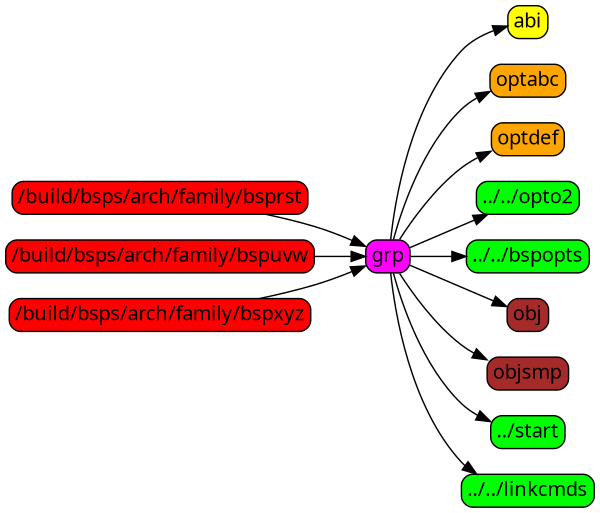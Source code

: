 # SPDX-License-Identifier: CC-BY-SA-4.0

# Copyright (C) 2019 embedded brains GmbH

digraph {
  size="4";
  margin="0";
  node [shape=box, style="filled, rounded", fontname="Sans serif", margin=0.05,width=0.05,height=0.05];
  bsp1 [label="/build/bsps/arch/family/bsprst", fillcolor=red];
  bsp2 [label="/build/bsps/arch/family/bspuvw", fillcolor=red];
  bsp3 [label="/build/bsps/arch/family/bspxyz", fillcolor=red];
  oabc [label="optabc", fillcolor=orange];
  odef [label="optdef", fillcolor=orange];
  grp [label="grp", fillcolor=magenta];
  obj [label="obj", fillcolor=brown];
  smp [label="objsmp", fillcolor=brown];
  abi [label="abi", fillcolor=yellow];
  bspopts [label="../../bspopts", fillcolor=green];
  linkcmds [label="../../linkcmds", fillcolor=green];
  start [label="../start", fillcolor=green];
  o2 [label="../../opto2", fillcolor=green];
  rankdir=LR
  bsp1 -> grp
  bsp2 -> grp
  bsp3 -> grp
  grp -> o2
  grp -> abi
  grp -> oabc
  grp -> odef
  grp -> bspopts
  grp -> obj
  grp -> smp
  grp -> start
  grp -> linkcmds
  { rank=same; abi -> oabc [style=invis] }
  { rank=same; oabc -> odef [style=invis] }
  { rank=same; odef -> o2 [style=invis] }
  { rank=same; o2 -> bspopts [style=invis] }
  { rank=same; bspopts -> obj [style=invis] }
  { rank=same; obj -> smp [style=invis] }
  { rank=same; smp -> start [style=invis] }
  { rank=same; start -> linkcmds [style=invis] }
}
